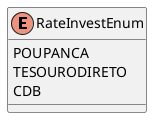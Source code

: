 @startuml RateInvestEnum
enum RateInvestEnum {
    POUPANCA
    TESOURODIRETO
    CDB
}
@enduml
    